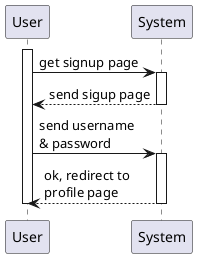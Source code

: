 @startuml Sign Up
    autoactivate on

    participant User as U
    participant System as S

    activate U
    U -> S: get signup page
    return send sigup page
    U -> S: send username\n& password
    return ok, redirect to\nprofile page
    deactivate U
@enduml

@startuml Login
    autoactivate on

    participant User as U
    participant System as S

    activate U
    U -> S: get login page
    return send login page
    U -> S: send login\ninformation
    return ok, redirect to homepage
    deactivate U
@enduml

@startuml Password Recovery
    
    participant User as U
    participant System as S
    participant Mailer as M

    activate U
    activate S
    U -> S: get login page
    return send login page
    deactivate S
    U -> S: recover password
    activate S
    return password recovery page
    deactivate S
    U -> S: send email used to login
    deactivate U
    activate S
    S -> M: send email\nto user
    deactivate S
    activate M
    M ->> U: email with link\nto recover password
    deactivate M
    activate U
    activate S
    U -> S: set new password
    S --> U: redirect to login page
    deactivate U
    deactivate S

@enduml